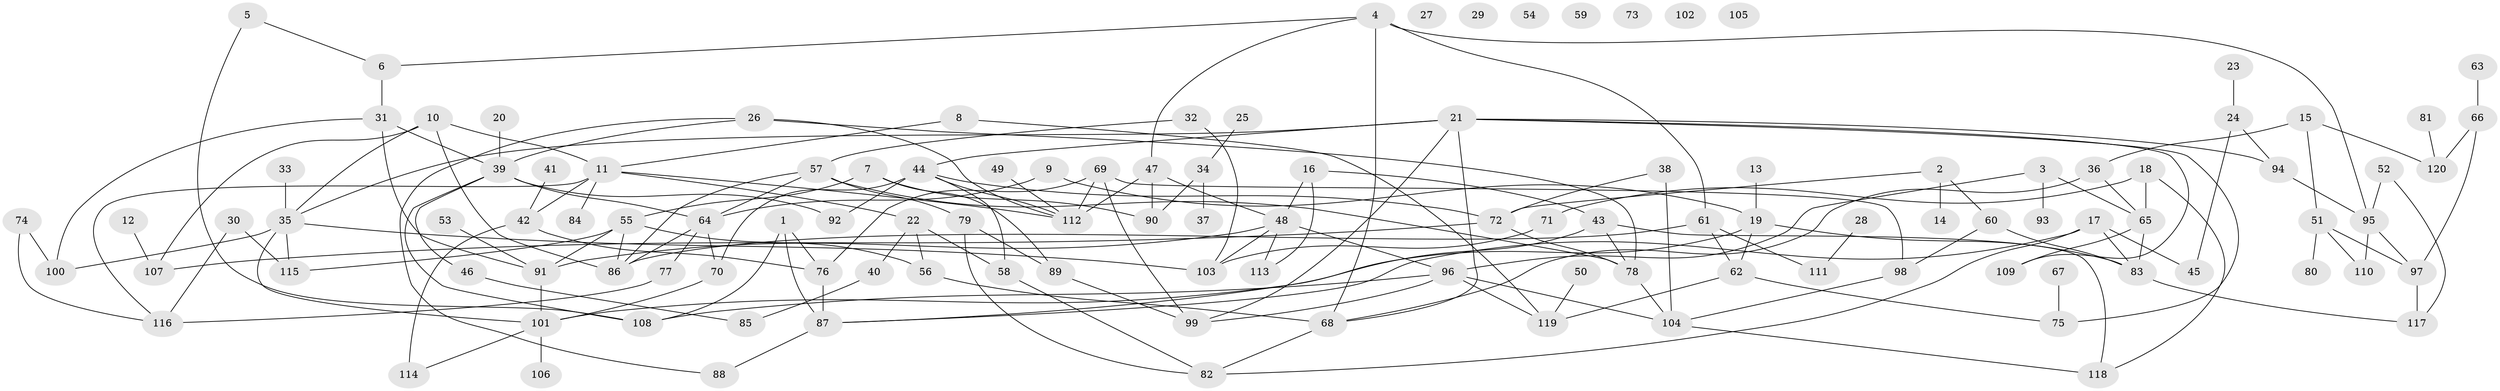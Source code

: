 // coarse degree distribution, {1: 0.19117647058823528, 5: 0.14705882352941177, 2: 0.1323529411764706, 3: 0.08823529411764706, 4: 0.23529411764705882, 6: 0.10294117647058823, 7: 0.04411764705882353, 8: 0.029411764705882353, 9: 0.014705882352941176, 11: 0.014705882352941176}
// Generated by graph-tools (version 1.1) at 2025/35/03/04/25 23:35:50]
// undirected, 120 vertices, 180 edges
graph export_dot {
  node [color=gray90,style=filled];
  1;
  2;
  3;
  4;
  5;
  6;
  7;
  8;
  9;
  10;
  11;
  12;
  13;
  14;
  15;
  16;
  17;
  18;
  19;
  20;
  21;
  22;
  23;
  24;
  25;
  26;
  27;
  28;
  29;
  30;
  31;
  32;
  33;
  34;
  35;
  36;
  37;
  38;
  39;
  40;
  41;
  42;
  43;
  44;
  45;
  46;
  47;
  48;
  49;
  50;
  51;
  52;
  53;
  54;
  55;
  56;
  57;
  58;
  59;
  60;
  61;
  62;
  63;
  64;
  65;
  66;
  67;
  68;
  69;
  70;
  71;
  72;
  73;
  74;
  75;
  76;
  77;
  78;
  79;
  80;
  81;
  82;
  83;
  84;
  85;
  86;
  87;
  88;
  89;
  90;
  91;
  92;
  93;
  94;
  95;
  96;
  97;
  98;
  99;
  100;
  101;
  102;
  103;
  104;
  105;
  106;
  107;
  108;
  109;
  110;
  111;
  112;
  113;
  114;
  115;
  116;
  117;
  118;
  119;
  120;
  1 -- 76;
  1 -- 87;
  1 -- 108;
  2 -- 14;
  2 -- 60;
  2 -- 72;
  3 -- 65;
  3 -- 93;
  3 -- 96;
  4 -- 6;
  4 -- 47;
  4 -- 61;
  4 -- 68;
  4 -- 95;
  5 -- 6;
  5 -- 108;
  6 -- 31;
  7 -- 55;
  7 -- 89;
  7 -- 90;
  8 -- 11;
  8 -- 119;
  9 -- 19;
  9 -- 64;
  10 -- 11;
  10 -- 35;
  10 -- 86;
  10 -- 107;
  11 -- 22;
  11 -- 42;
  11 -- 84;
  11 -- 112;
  11 -- 116;
  12 -- 107;
  13 -- 19;
  15 -- 36;
  15 -- 51;
  15 -- 120;
  16 -- 43;
  16 -- 48;
  16 -- 113;
  17 -- 45;
  17 -- 82;
  17 -- 83;
  17 -- 87;
  18 -- 65;
  18 -- 71;
  18 -- 118;
  19 -- 62;
  19 -- 83;
  19 -- 101;
  20 -- 39;
  21 -- 35;
  21 -- 44;
  21 -- 68;
  21 -- 75;
  21 -- 94;
  21 -- 99;
  21 -- 109;
  22 -- 40;
  22 -- 56;
  22 -- 58;
  23 -- 24;
  24 -- 45;
  24 -- 94;
  25 -- 34;
  26 -- 39;
  26 -- 78;
  26 -- 88;
  26 -- 112;
  28 -- 111;
  30 -- 115;
  30 -- 116;
  31 -- 39;
  31 -- 91;
  31 -- 100;
  32 -- 57;
  32 -- 103;
  33 -- 35;
  34 -- 37;
  34 -- 90;
  35 -- 100;
  35 -- 101;
  35 -- 103;
  35 -- 115;
  36 -- 65;
  36 -- 68;
  38 -- 72;
  38 -- 104;
  39 -- 46;
  39 -- 64;
  39 -- 92;
  39 -- 108;
  40 -- 85;
  41 -- 42;
  42 -- 76;
  42 -- 114;
  43 -- 78;
  43 -- 87;
  43 -- 118;
  44 -- 58;
  44 -- 70;
  44 -- 72;
  44 -- 92;
  44 -- 112;
  46 -- 85;
  47 -- 48;
  47 -- 90;
  47 -- 112;
  48 -- 91;
  48 -- 96;
  48 -- 103;
  48 -- 113;
  49 -- 112;
  50 -- 119;
  51 -- 80;
  51 -- 97;
  51 -- 110;
  52 -- 95;
  52 -- 117;
  53 -- 91;
  55 -- 56;
  55 -- 86;
  55 -- 91;
  55 -- 115;
  56 -- 68;
  57 -- 64;
  57 -- 78;
  57 -- 79;
  57 -- 86;
  58 -- 82;
  60 -- 83;
  60 -- 98;
  61 -- 62;
  61 -- 86;
  61 -- 111;
  62 -- 75;
  62 -- 119;
  63 -- 66;
  64 -- 70;
  64 -- 77;
  64 -- 86;
  65 -- 83;
  65 -- 109;
  66 -- 97;
  66 -- 120;
  67 -- 75;
  68 -- 82;
  69 -- 76;
  69 -- 98;
  69 -- 99;
  69 -- 112;
  70 -- 101;
  71 -- 103;
  72 -- 78;
  72 -- 107;
  74 -- 100;
  74 -- 116;
  76 -- 87;
  77 -- 116;
  78 -- 104;
  79 -- 82;
  79 -- 89;
  81 -- 120;
  83 -- 117;
  87 -- 88;
  89 -- 99;
  91 -- 101;
  94 -- 95;
  95 -- 97;
  95 -- 110;
  96 -- 99;
  96 -- 104;
  96 -- 108;
  96 -- 119;
  97 -- 117;
  98 -- 104;
  101 -- 106;
  101 -- 114;
  104 -- 118;
}
